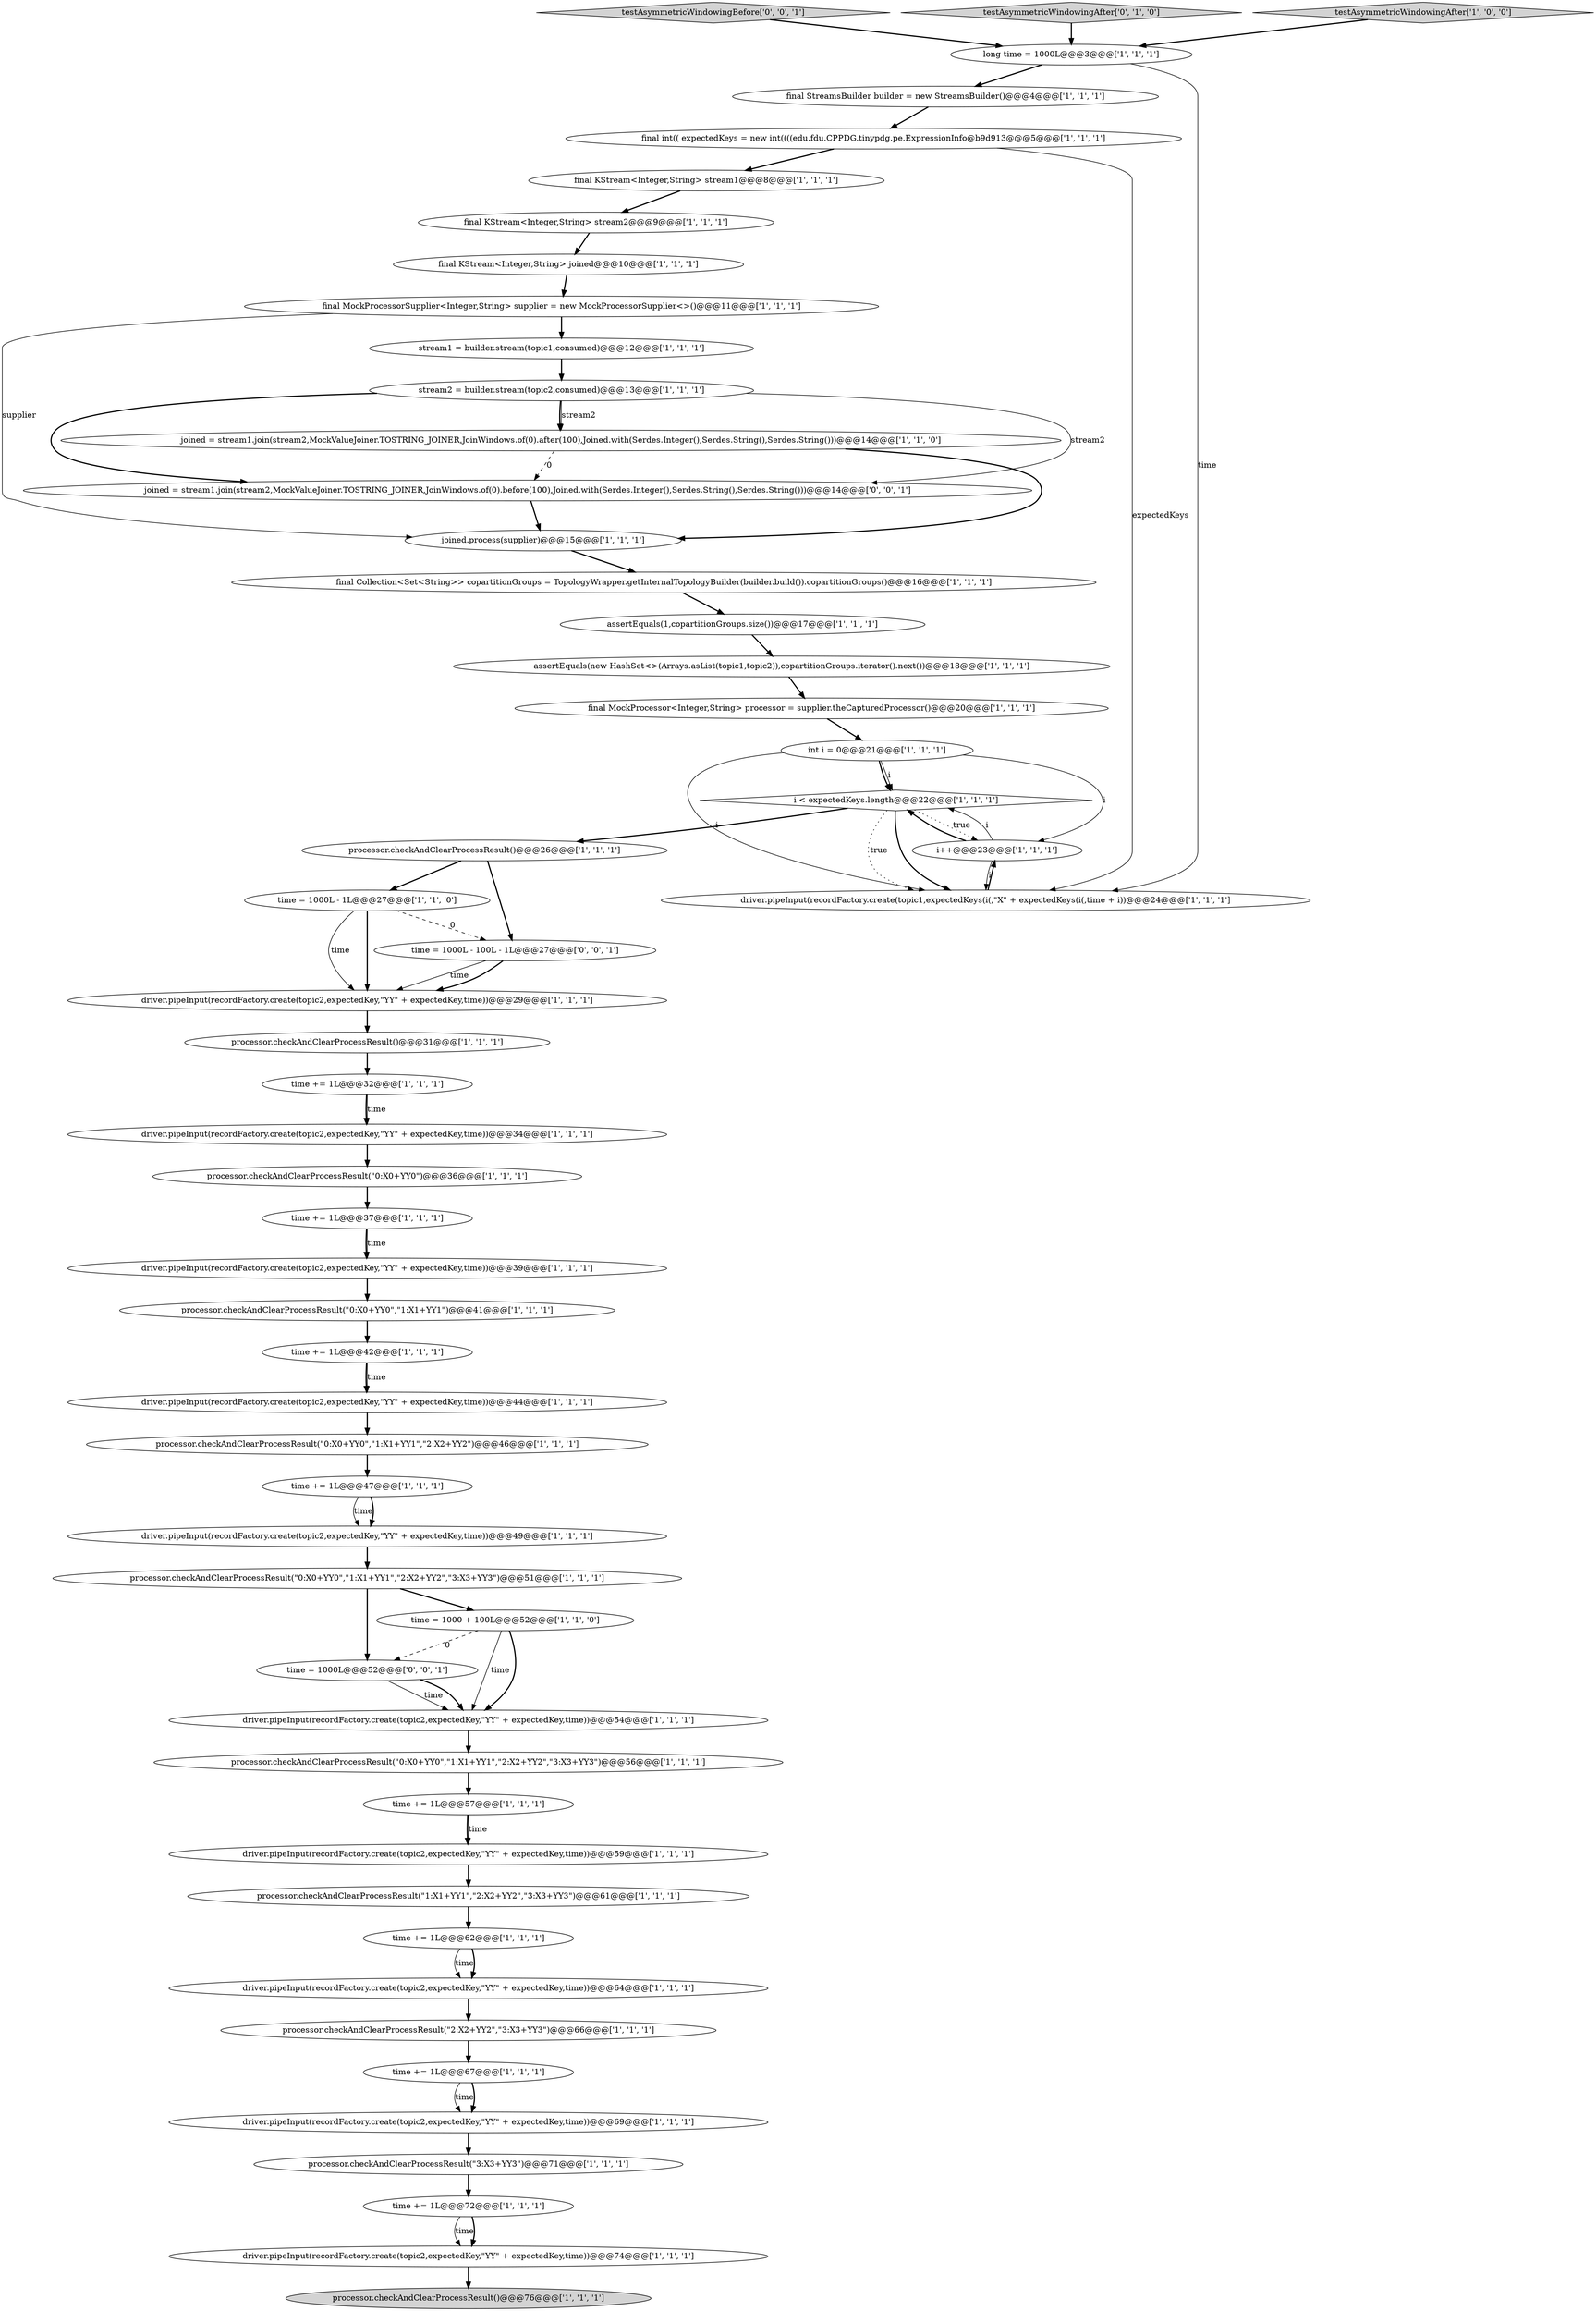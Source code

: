 digraph {
11 [style = filled, label = "processor.checkAndClearProcessResult()@@@76@@@['1', '1', '1']", fillcolor = lightgray, shape = ellipse image = "AAA0AAABBB1BBB"];
24 [style = filled, label = "joined.process(supplier)@@@15@@@['1', '1', '1']", fillcolor = white, shape = ellipse image = "AAA0AAABBB1BBB"];
20 [style = filled, label = "driver.pipeInput(recordFactory.create(topic2,expectedKey,\"YY\" + expectedKey,time))@@@64@@@['1', '1', '1']", fillcolor = white, shape = ellipse image = "AAA0AAABBB1BBB"];
48 [style = filled, label = "processor.checkAndClearProcessResult(\"0:X0+YY0\",\"1:X1+YY1\",\"2:X2+YY2\",\"3:X3+YY3\")@@@56@@@['1', '1', '1']", fillcolor = white, shape = ellipse image = "AAA0AAABBB1BBB"];
30 [style = filled, label = "final MockProcessorSupplier<Integer,String> supplier = new MockProcessorSupplier<>()@@@11@@@['1', '1', '1']", fillcolor = white, shape = ellipse image = "AAA0AAABBB1BBB"];
31 [style = filled, label = "driver.pipeInput(recordFactory.create(topic2,expectedKey,\"YY\" + expectedKey,time))@@@39@@@['1', '1', '1']", fillcolor = white, shape = ellipse image = "AAA0AAABBB1BBB"];
17 [style = filled, label = "driver.pipeInput(recordFactory.create(topic2,expectedKey,\"YY\" + expectedKey,time))@@@29@@@['1', '1', '1']", fillcolor = white, shape = ellipse image = "AAA0AAABBB1BBB"];
18 [style = filled, label = "time += 1L@@@37@@@['1', '1', '1']", fillcolor = white, shape = ellipse image = "AAA0AAABBB1BBB"];
1 [style = filled, label = "time += 1L@@@42@@@['1', '1', '1']", fillcolor = white, shape = ellipse image = "AAA0AAABBB1BBB"];
15 [style = filled, label = "final KStream<Integer,String> stream1@@@8@@@['1', '1', '1']", fillcolor = white, shape = ellipse image = "AAA0AAABBB1BBB"];
28 [style = filled, label = "final int(( expectedKeys = new int((((edu.fdu.CPPDG.tinypdg.pe.ExpressionInfo@b9d913@@@5@@@['1', '1', '1']", fillcolor = white, shape = ellipse image = "AAA0AAABBB1BBB"];
52 [style = filled, label = "testAsymmetricWindowingBefore['0', '0', '1']", fillcolor = lightgray, shape = diamond image = "AAA0AAABBB3BBB"];
21 [style = filled, label = "processor.checkAndClearProcessResult(\"2:X2+YY2\",\"3:X3+YY3\")@@@66@@@['1', '1', '1']", fillcolor = white, shape = ellipse image = "AAA0AAABBB1BBB"];
19 [style = filled, label = "time += 1L@@@47@@@['1', '1', '1']", fillcolor = white, shape = ellipse image = "AAA0AAABBB1BBB"];
38 [style = filled, label = "processor.checkAndClearProcessResult(\"1:X1+YY1\",\"2:X2+YY2\",\"3:X3+YY3\")@@@61@@@['1', '1', '1']", fillcolor = white, shape = ellipse image = "AAA0AAABBB1BBB"];
44 [style = filled, label = "processor.checkAndClearProcessResult()@@@31@@@['1', '1', '1']", fillcolor = white, shape = ellipse image = "AAA0AAABBB1BBB"];
43 [style = filled, label = "final MockProcessor<Integer,String> processor = supplier.theCapturedProcessor()@@@20@@@['1', '1', '1']", fillcolor = white, shape = ellipse image = "AAA0AAABBB1BBB"];
27 [style = filled, label = "time = 1000 + 100L@@@52@@@['1', '1', '0']", fillcolor = white, shape = ellipse image = "AAA0AAABBB1BBB"];
10 [style = filled, label = "processor.checkAndClearProcessResult(\"0:X0+YY0\",\"1:X1+YY1\")@@@41@@@['1', '1', '1']", fillcolor = white, shape = ellipse image = "AAA0AAABBB1BBB"];
35 [style = filled, label = "driver.pipeInput(recordFactory.create(topic2,expectedKey,\"YY\" + expectedKey,time))@@@74@@@['1', '1', '1']", fillcolor = white, shape = ellipse image = "AAA0AAABBB1BBB"];
37 [style = filled, label = "stream2 = builder.stream(topic2,consumed)@@@13@@@['1', '1', '1']", fillcolor = white, shape = ellipse image = "AAA0AAABBB1BBB"];
8 [style = filled, label = "time += 1L@@@57@@@['1', '1', '1']", fillcolor = white, shape = ellipse image = "AAA0AAABBB1BBB"];
9 [style = filled, label = "time += 1L@@@32@@@['1', '1', '1']", fillcolor = white, shape = ellipse image = "AAA0AAABBB1BBB"];
7 [style = filled, label = "int i = 0@@@21@@@['1', '1', '1']", fillcolor = white, shape = ellipse image = "AAA0AAABBB1BBB"];
51 [style = filled, label = "testAsymmetricWindowingAfter['0', '1', '0']", fillcolor = lightgray, shape = diamond image = "AAA0AAABBB2BBB"];
0 [style = filled, label = "driver.pipeInput(recordFactory.create(topic2,expectedKey,\"YY\" + expectedKey,time))@@@54@@@['1', '1', '1']", fillcolor = white, shape = ellipse image = "AAA0AAABBB1BBB"];
53 [style = filled, label = "time = 1000L - 100L - 1L@@@27@@@['0', '0', '1']", fillcolor = white, shape = ellipse image = "AAA0AAABBB3BBB"];
50 [style = filled, label = "final KStream<Integer,String> joined@@@10@@@['1', '1', '1']", fillcolor = white, shape = ellipse image = "AAA0AAABBB1BBB"];
32 [style = filled, label = "driver.pipeInput(recordFactory.create(topic2,expectedKey,\"YY\" + expectedKey,time))@@@44@@@['1', '1', '1']", fillcolor = white, shape = ellipse image = "AAA0AAABBB1BBB"];
42 [style = filled, label = "driver.pipeInput(recordFactory.create(topic2,expectedKey,\"YY\" + expectedKey,time))@@@34@@@['1', '1', '1']", fillcolor = white, shape = ellipse image = "AAA0AAABBB1BBB"];
12 [style = filled, label = "final KStream<Integer,String> stream2@@@9@@@['1', '1', '1']", fillcolor = white, shape = ellipse image = "AAA0AAABBB1BBB"];
33 [style = filled, label = "assertEquals(new HashSet<>(Arrays.asList(topic1,topic2)),copartitionGroups.iterator().next())@@@18@@@['1', '1', '1']", fillcolor = white, shape = ellipse image = "AAA0AAABBB1BBB"];
4 [style = filled, label = "testAsymmetricWindowingAfter['1', '0', '0']", fillcolor = lightgray, shape = diamond image = "AAA0AAABBB1BBB"];
54 [style = filled, label = "joined = stream1.join(stream2,MockValueJoiner.TOSTRING_JOINER,JoinWindows.of(0).before(100),Joined.with(Serdes.Integer(),Serdes.String(),Serdes.String()))@@@14@@@['0', '0', '1']", fillcolor = white, shape = ellipse image = "AAA0AAABBB3BBB"];
2 [style = filled, label = "final Collection<Set<String>> copartitionGroups = TopologyWrapper.getInternalTopologyBuilder(builder.build()).copartitionGroups()@@@16@@@['1', '1', '1']", fillcolor = white, shape = ellipse image = "AAA0AAABBB1BBB"];
25 [style = filled, label = "time += 1L@@@62@@@['1', '1', '1']", fillcolor = white, shape = ellipse image = "AAA0AAABBB1BBB"];
23 [style = filled, label = "i < expectedKeys.length@@@22@@@['1', '1', '1']", fillcolor = white, shape = diamond image = "AAA0AAABBB1BBB"];
41 [style = filled, label = "driver.pipeInput(recordFactory.create(topic2,expectedKey,\"YY\" + expectedKey,time))@@@49@@@['1', '1', '1']", fillcolor = white, shape = ellipse image = "AAA0AAABBB1BBB"];
46 [style = filled, label = "processor.checkAndClearProcessResult(\"0:X0+YY0\",\"1:X1+YY1\",\"2:X2+YY2\",\"3:X3+YY3\")@@@51@@@['1', '1', '1']", fillcolor = white, shape = ellipse image = "AAA0AAABBB1BBB"];
55 [style = filled, label = "time = 1000L@@@52@@@['0', '0', '1']", fillcolor = white, shape = ellipse image = "AAA0AAABBB3BBB"];
29 [style = filled, label = "stream1 = builder.stream(topic1,consumed)@@@12@@@['1', '1', '1']", fillcolor = white, shape = ellipse image = "AAA0AAABBB1BBB"];
14 [style = filled, label = "time += 1L@@@67@@@['1', '1', '1']", fillcolor = white, shape = ellipse image = "AAA0AAABBB1BBB"];
36 [style = filled, label = "processor.checkAndClearProcessResult()@@@26@@@['1', '1', '1']", fillcolor = white, shape = ellipse image = "AAA0AAABBB1BBB"];
40 [style = filled, label = "processor.checkAndClearProcessResult(\"3:X3+YY3\")@@@71@@@['1', '1', '1']", fillcolor = white, shape = ellipse image = "AAA0AAABBB1BBB"];
22 [style = filled, label = "final StreamsBuilder builder = new StreamsBuilder()@@@4@@@['1', '1', '1']", fillcolor = white, shape = ellipse image = "AAA0AAABBB1BBB"];
13 [style = filled, label = "i++@@@23@@@['1', '1', '1']", fillcolor = white, shape = ellipse image = "AAA0AAABBB1BBB"];
26 [style = filled, label = "driver.pipeInput(recordFactory.create(topic2,expectedKey,\"YY\" + expectedKey,time))@@@69@@@['1', '1', '1']", fillcolor = white, shape = ellipse image = "AAA0AAABBB1BBB"];
45 [style = filled, label = "processor.checkAndClearProcessResult(\"0:X0+YY0\",\"1:X1+YY1\",\"2:X2+YY2\")@@@46@@@['1', '1', '1']", fillcolor = white, shape = ellipse image = "AAA0AAABBB1BBB"];
49 [style = filled, label = "time += 1L@@@72@@@['1', '1', '1']", fillcolor = white, shape = ellipse image = "AAA0AAABBB1BBB"];
47 [style = filled, label = "driver.pipeInput(recordFactory.create(topic2,expectedKey,\"YY\" + expectedKey,time))@@@59@@@['1', '1', '1']", fillcolor = white, shape = ellipse image = "AAA0AAABBB1BBB"];
5 [style = filled, label = "joined = stream1.join(stream2,MockValueJoiner.TOSTRING_JOINER,JoinWindows.of(0).after(100),Joined.with(Serdes.Integer(),Serdes.String(),Serdes.String()))@@@14@@@['1', '1', '0']", fillcolor = white, shape = ellipse image = "AAA0AAABBB1BBB"];
16 [style = filled, label = "driver.pipeInput(recordFactory.create(topic1,expectedKeys(i(,\"X\" + expectedKeys(i(,time + i))@@@24@@@['1', '1', '1']", fillcolor = white, shape = ellipse image = "AAA0AAABBB1BBB"];
39 [style = filled, label = "long time = 1000L@@@3@@@['1', '1', '1']", fillcolor = white, shape = ellipse image = "AAA0AAABBB1BBB"];
3 [style = filled, label = "processor.checkAndClearProcessResult(\"0:X0+YY0\")@@@36@@@['1', '1', '1']", fillcolor = white, shape = ellipse image = "AAA0AAABBB1BBB"];
6 [style = filled, label = "assertEquals(1,copartitionGroups.size())@@@17@@@['1', '1', '1']", fillcolor = white, shape = ellipse image = "AAA0AAABBB1BBB"];
34 [style = filled, label = "time = 1000L - 1L@@@27@@@['1', '1', '0']", fillcolor = white, shape = ellipse image = "AAA0AAABBB1BBB"];
40->49 [style = bold, label=""];
27->0 [style = solid, label="time"];
2->6 [style = bold, label=""];
25->20 [style = solid, label="time"];
36->53 [style = bold, label=""];
13->23 [style = solid, label="i"];
37->54 [style = solid, label="stream2"];
7->23 [style = solid, label="i"];
26->40 [style = bold, label=""];
30->29 [style = bold, label=""];
7->16 [style = solid, label="i"];
7->13 [style = solid, label="i"];
3->18 [style = bold, label=""];
37->5 [style = bold, label=""];
34->17 [style = solid, label="time"];
19->41 [style = solid, label="time"];
34->17 [style = bold, label=""];
51->39 [style = bold, label=""];
8->47 [style = bold, label=""];
42->3 [style = bold, label=""];
23->36 [style = bold, label=""];
17->44 [style = bold, label=""];
8->47 [style = solid, label="time"];
30->24 [style = solid, label="supplier"];
18->31 [style = bold, label=""];
5->54 [style = dashed, label="0"];
28->16 [style = solid, label="expectedKeys"];
18->31 [style = solid, label="time"];
27->0 [style = bold, label=""];
37->5 [style = solid, label="stream2"];
49->35 [style = solid, label="time"];
50->30 [style = bold, label=""];
39->16 [style = solid, label="time"];
39->22 [style = bold, label=""];
19->41 [style = bold, label=""];
7->23 [style = bold, label=""];
14->26 [style = solid, label="time"];
0->48 [style = bold, label=""];
1->32 [style = bold, label=""];
38->25 [style = bold, label=""];
41->46 [style = bold, label=""];
15->12 [style = bold, label=""];
53->17 [style = solid, label="time"];
10->1 [style = bold, label=""];
27->55 [style = dashed, label="0"];
13->16 [style = solid, label="i"];
23->16 [style = dotted, label="true"];
16->13 [style = bold, label=""];
9->42 [style = bold, label=""];
49->35 [style = bold, label=""];
4->39 [style = bold, label=""];
22->28 [style = bold, label=""];
29->37 [style = bold, label=""];
9->42 [style = solid, label="time"];
43->7 [style = bold, label=""];
25->20 [style = bold, label=""];
54->24 [style = bold, label=""];
31->10 [style = bold, label=""];
6->33 [style = bold, label=""];
5->24 [style = bold, label=""];
23->13 [style = dotted, label="true"];
33->43 [style = bold, label=""];
44->9 [style = bold, label=""];
36->34 [style = bold, label=""];
21->14 [style = bold, label=""];
46->55 [style = bold, label=""];
32->45 [style = bold, label=""];
55->0 [style = solid, label="time"];
12->50 [style = bold, label=""];
23->16 [style = bold, label=""];
52->39 [style = bold, label=""];
28->15 [style = bold, label=""];
24->2 [style = bold, label=""];
1->32 [style = solid, label="time"];
55->0 [style = bold, label=""];
48->8 [style = bold, label=""];
47->38 [style = bold, label=""];
34->53 [style = dashed, label="0"];
37->54 [style = bold, label=""];
20->21 [style = bold, label=""];
14->26 [style = bold, label=""];
45->19 [style = bold, label=""];
46->27 [style = bold, label=""];
53->17 [style = bold, label=""];
13->23 [style = bold, label=""];
35->11 [style = bold, label=""];
}
